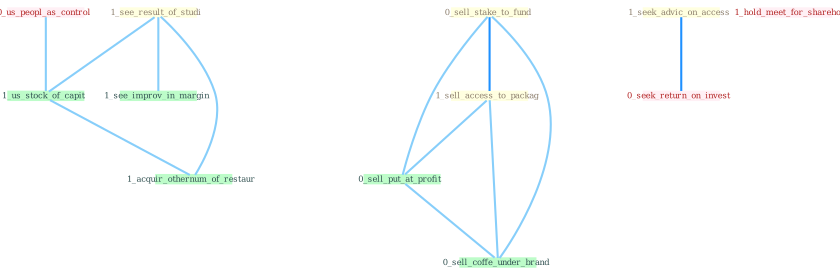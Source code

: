 Graph G{ 
    node
    [shape=polygon,style=filled,width=.5,height=.06,color="#BDFCC9",fixedsize=true,fontsize=4,
    fontcolor="#2f4f4f"];
    {node
    [color="#ffffe0", fontcolor="#8b7d6b"] "1_see_result_of_studi " "0_sell_stake_to_fund " "1_sell_access_to_packag " "1_seek_advic_on_access "}
{node [color="#fff0f5", fontcolor="#b22222"] "0_us_peopl_as_control " "0_seek_return_on_invest " "1_hold_meet_for_sharehold "}
edge [color="#B0E2FF"];

	"1_see_result_of_studi " -- "1_us_stock_of_capit " [w="1", color="#87cefa" ];
	"1_see_result_of_studi " -- "1_see_improv_in_margin " [w="1", color="#87cefa" ];
	"1_see_result_of_studi " -- "1_acquir_othernum_of_restaur " [w="1", color="#87cefa" ];
	"0_sell_stake_to_fund " -- "1_sell_access_to_packag " [w="2", color="#1e90ff" , len=0.8];
	"0_sell_stake_to_fund " -- "0_sell_put_at_profit " [w="1", color="#87cefa" ];
	"0_sell_stake_to_fund " -- "0_sell_coffe_under_brand " [w="1", color="#87cefa" ];
	"1_sell_access_to_packag " -- "0_sell_put_at_profit " [w="1", color="#87cefa" ];
	"1_sell_access_to_packag " -- "0_sell_coffe_under_brand " [w="1", color="#87cefa" ];
	"1_seek_advic_on_access " -- "0_seek_return_on_invest " [w="2", color="#1e90ff" , len=0.8];
	"0_us_peopl_as_control " -- "1_us_stock_of_capit " [w="1", color="#87cefa" ];
	"0_sell_put_at_profit " -- "0_sell_coffe_under_brand " [w="1", color="#87cefa" ];
	"1_us_stock_of_capit " -- "1_acquir_othernum_of_restaur " [w="1", color="#87cefa" ];
}